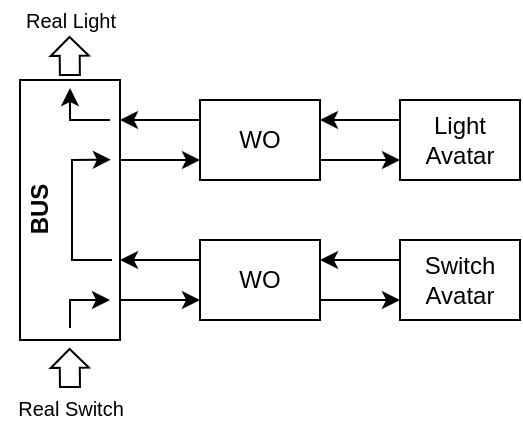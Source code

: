 <mxfile version="19.0.0" type="device"><diagram id="zHNAPgKmc5qbne8qm9KD" name="Page-1"><mxGraphModel dx="715" dy="361" grid="1" gridSize="10" guides="1" tooltips="1" connect="1" arrows="1" fold="1" page="1" pageScale="1" pageWidth="827" pageHeight="1169" math="0" shadow="0"><root><mxCell id="0"/><mxCell id="1" parent="0"/><mxCell id="uBfayYswSQEye__UBvf_-1" value="" style="rounded=0;whiteSpace=wrap;html=1;" vertex="1" parent="1"><mxGeometry x="150" y="160" width="50" height="130" as="geometry"/></mxCell><mxCell id="uBfayYswSQEye__UBvf_-2" value="&lt;b&gt;BUS&lt;/b&gt;" style="text;html=1;align=center;verticalAlign=middle;resizable=0;points=[];autosize=1;strokeColor=none;fillColor=none;rotation=-90;" vertex="1" parent="1"><mxGeometry x="140" y="215" width="40" height="20" as="geometry"/></mxCell><mxCell id="uBfayYswSQEye__UBvf_-13" value="WO" style="rounded=0;whiteSpace=wrap;html=1;" vertex="1" parent="1"><mxGeometry x="240" y="240" width="60" height="40" as="geometry"/></mxCell><mxCell id="uBfayYswSQEye__UBvf_-17" value="" style="endArrow=classic;html=1;rounded=0;endWidth=12.414;" edge="1" parent="1"><mxGeometry width="50" height="50" relative="1" as="geometry"><mxPoint x="200" y="270" as="sourcePoint"/><mxPoint x="240" y="270" as="targetPoint"/><Array as="points"><mxPoint x="240" y="270"/></Array></mxGeometry></mxCell><mxCell id="uBfayYswSQEye__UBvf_-19" value="" style="endArrow=none;html=1;rounded=0;endWidth=12.414;startArrow=classic;startFill=1;endFill=0;" edge="1" parent="1"><mxGeometry width="50" height="50" relative="1" as="geometry"><mxPoint x="200" y="250" as="sourcePoint"/><mxPoint x="240" y="250" as="targetPoint"/><Array as="points"><mxPoint x="240" y="250"/></Array></mxGeometry></mxCell><mxCell id="uBfayYswSQEye__UBvf_-22" value="" style="endArrow=classic;html=1;rounded=0;endWidth=12.414;" edge="1" parent="1"><mxGeometry width="50" height="50" relative="1" as="geometry"><mxPoint x="300" y="270" as="sourcePoint"/><mxPoint x="340" y="270" as="targetPoint"/><Array as="points"><mxPoint x="340" y="270"/></Array></mxGeometry></mxCell><mxCell id="uBfayYswSQEye__UBvf_-23" value="" style="endArrow=none;html=1;rounded=0;endWidth=12.414;startArrow=classic;startFill=1;endFill=0;" edge="1" parent="1"><mxGeometry width="50" height="50" relative="1" as="geometry"><mxPoint x="300" y="250" as="sourcePoint"/><mxPoint x="340" y="250" as="targetPoint"/><Array as="points"><mxPoint x="340" y="250"/></Array></mxGeometry></mxCell><mxCell id="uBfayYswSQEye__UBvf_-24" value="Switch Avatar" style="rounded=0;whiteSpace=wrap;html=1;" vertex="1" parent="1"><mxGeometry x="340" y="240" width="60" height="40" as="geometry"/></mxCell><mxCell id="uBfayYswSQEye__UBvf_-25" value="WO" style="rounded=0;whiteSpace=wrap;html=1;" vertex="1" parent="1"><mxGeometry x="240" y="170" width="60" height="40" as="geometry"/></mxCell><mxCell id="uBfayYswSQEye__UBvf_-26" value="" style="endArrow=classic;html=1;rounded=0;endWidth=12.414;" edge="1" parent="1"><mxGeometry width="50" height="50" relative="1" as="geometry"><mxPoint x="300" y="200" as="sourcePoint"/><mxPoint x="340" y="200" as="targetPoint"/><Array as="points"><mxPoint x="340" y="200"/></Array></mxGeometry></mxCell><mxCell id="uBfayYswSQEye__UBvf_-27" value="" style="endArrow=none;html=1;rounded=0;endWidth=12.414;startArrow=classic;startFill=1;endFill=0;" edge="1" parent="1"><mxGeometry width="50" height="50" relative="1" as="geometry"><mxPoint x="300" y="180" as="sourcePoint"/><mxPoint x="340" y="180" as="targetPoint"/><Array as="points"><mxPoint x="340" y="180"/></Array></mxGeometry></mxCell><mxCell id="uBfayYswSQEye__UBvf_-28" value="Light Avatar" style="rounded=0;whiteSpace=wrap;html=1;" vertex="1" parent="1"><mxGeometry x="340" y="170" width="60" height="40" as="geometry"/></mxCell><mxCell id="uBfayYswSQEye__UBvf_-29" value="" style="endArrow=classic;html=1;rounded=0;endWidth=12.414;" edge="1" parent="1"><mxGeometry width="50" height="50" relative="1" as="geometry"><mxPoint x="200" y="200" as="sourcePoint"/><mxPoint x="240" y="200" as="targetPoint"/><Array as="points"><mxPoint x="240" y="200"/></Array></mxGeometry></mxCell><mxCell id="uBfayYswSQEye__UBvf_-30" value="" style="endArrow=none;html=1;rounded=0;endWidth=12.414;startArrow=classic;startFill=1;endFill=0;" edge="1" parent="1"><mxGeometry width="50" height="50" relative="1" as="geometry"><mxPoint x="200" y="180" as="sourcePoint"/><mxPoint x="240" y="180" as="targetPoint"/><Array as="points"><mxPoint x="240" y="180"/></Array></mxGeometry></mxCell><mxCell id="uBfayYswSQEye__UBvf_-31" value="" style="endArrow=none;html=1;rounded=0;endWidth=12.414;startArrow=classic;startFill=1;endFill=0;exitX=0.989;exitY=0.399;exitDx=0;exitDy=0;exitPerimeter=0;" edge="1" parent="1"><mxGeometry width="50" height="50" relative="1" as="geometry"><mxPoint x="195.45" y="199.85" as="sourcePoint"/><mxPoint x="196" y="250" as="targetPoint"/><Array as="points"><mxPoint x="176" y="200"/><mxPoint x="176" y="250"/></Array></mxGeometry></mxCell><mxCell id="uBfayYswSQEye__UBvf_-32" value="" style="shape=flexArrow;endArrow=classic;html=1;rounded=0;endWidth=8;endSize=2.788;" edge="1" parent="1"><mxGeometry width="50" height="50" relative="1" as="geometry"><mxPoint x="175" y="314" as="sourcePoint"/><mxPoint x="174.8" y="294" as="targetPoint"/></mxGeometry></mxCell><mxCell id="uBfayYswSQEye__UBvf_-33" value="&lt;font style=&quot;font-size: 10px;&quot;&gt;Real Switch&lt;/font&gt;" style="text;html=1;align=center;verticalAlign=middle;resizable=0;points=[];autosize=1;strokeColor=none;fillColor=none;" vertex="1" parent="1"><mxGeometry x="140" y="314" width="70" height="20" as="geometry"/></mxCell><mxCell id="uBfayYswSQEye__UBvf_-35" value="&lt;font style=&quot;font-size: 10px;&quot;&gt;Real Light&lt;/font&gt;" style="text;html=1;align=center;verticalAlign=middle;resizable=0;points=[];autosize=1;strokeColor=none;fillColor=none;" vertex="1" parent="1"><mxGeometry x="145" y="120" width="60" height="20" as="geometry"/></mxCell><mxCell id="uBfayYswSQEye__UBvf_-38" value="" style="shape=flexArrow;endArrow=classic;html=1;rounded=0;endWidth=8;endSize=2.788;" edge="1" parent="1"><mxGeometry width="50" height="50" relative="1" as="geometry"><mxPoint x="174.96" y="158" as="sourcePoint"/><mxPoint x="174.76" y="138" as="targetPoint"/></mxGeometry></mxCell><mxCell id="uBfayYswSQEye__UBvf_-40" value="" style="endArrow=none;html=1;rounded=0;endWidth=12.414;startArrow=classic;startFill=1;endFill=0;" edge="1" parent="1"><mxGeometry width="50" height="50" relative="1" as="geometry"><mxPoint x="195" y="270" as="sourcePoint"/><mxPoint x="175" y="284" as="targetPoint"/><Array as="points"><mxPoint x="175" y="270"/></Array></mxGeometry></mxCell><mxCell id="uBfayYswSQEye__UBvf_-41" value="" style="endArrow=classic;html=1;rounded=0;endWidth=12.414;startArrow=none;startFill=0;endFill=1;" edge="1" parent="1"><mxGeometry width="50" height="50" relative="1" as="geometry"><mxPoint x="195" y="180" as="sourcePoint"/><mxPoint x="175" y="164" as="targetPoint"/><Array as="points"><mxPoint x="175" y="180"/></Array></mxGeometry></mxCell></root></mxGraphModel></diagram></mxfile>
